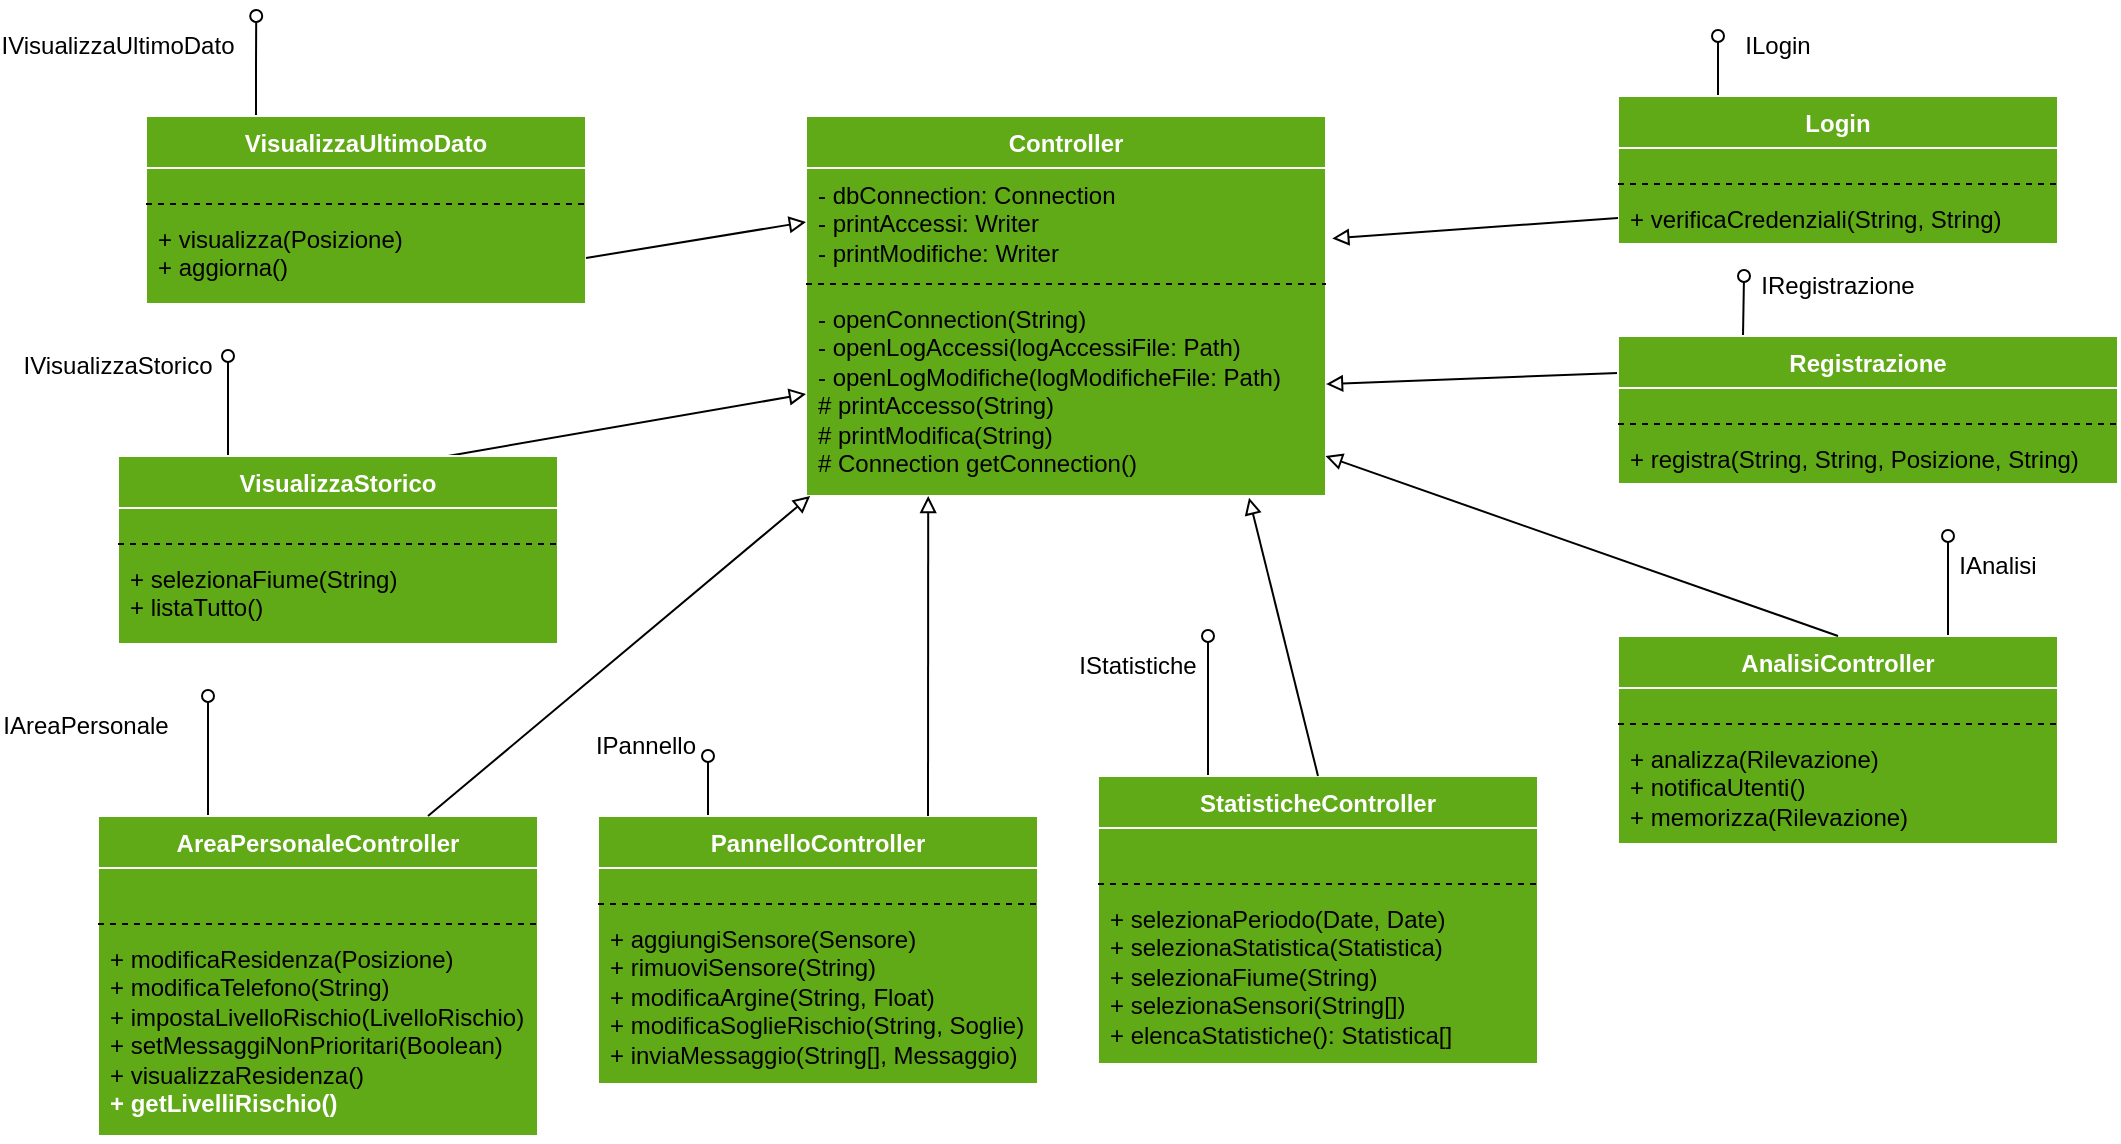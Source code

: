 <mxfile version="27.0.9">
  <diagram name="Pagina-1" id="v2iPNRDdluznMMyifvXb">
    <mxGraphModel dx="1097" dy="760" grid="1" gridSize="10" guides="1" tooltips="1" connect="1" arrows="1" fold="1" page="1" pageScale="1" pageWidth="827" pageHeight="1169" math="0" shadow="0">
      <root>
        <mxCell id="0" />
        <mxCell id="1" parent="0" />
        <mxCell id="ZsCVXoBuxW4i0PFWi5AK-1" value="Controller" style="swimlane;fontStyle=1;align=center;verticalAlign=top;childLayout=stackLayout;horizontal=1;startSize=26;horizontalStack=0;resizeParent=1;resizeParentMax=0;resizeLast=0;collapsible=1;marginBottom=0;whiteSpace=wrap;html=1;fillColor=#60a917;fontColor=#ffffff;strokeColor=#FFFFFF;swimlaneFillColor=#60A917;" parent="1" vertex="1">
          <mxGeometry x="480" y="90" width="260" height="190" as="geometry" />
        </mxCell>
        <mxCell id="ZsCVXoBuxW4i0PFWi5AK-2" value="- dbConnection: Connection&lt;br&gt;- printAccessi: Writer&lt;br&gt;- printModifiche: Writer" style="text;strokeColor=none;fillColor=none;align=left;verticalAlign=top;spacingLeft=4;spacingRight=4;overflow=hidden;rotatable=0;points=[[0,0.5],[1,0.5]];portConstraint=eastwest;whiteSpace=wrap;html=1;" parent="ZsCVXoBuxW4i0PFWi5AK-1" vertex="1">
          <mxGeometry y="26" width="260" height="54" as="geometry" />
        </mxCell>
        <mxCell id="ZsCVXoBuxW4i0PFWi5AK-3" value="" style="line;strokeWidth=1;fillColor=#60a917;align=left;verticalAlign=middle;spacingTop=-1;spacingLeft=3;spacingRight=3;rotatable=0;labelPosition=right;points=[];portConstraint=eastwest;strokeColor=default;fontColor=#ffffff;gradientColor=none;dashed=1;" parent="ZsCVXoBuxW4i0PFWi5AK-1" vertex="1">
          <mxGeometry y="80" width="260" height="8" as="geometry" />
        </mxCell>
        <mxCell id="ZsCVXoBuxW4i0PFWi5AK-4" value="- openConnection(String)&lt;br&gt;- openLogAccessi(logAccessiFile: Path)&lt;br&gt;- openLogModifiche(logModificheFile: Path)&lt;br&gt;# printAccesso(String)&lt;br&gt;# printModifica(String)&lt;br&gt;# Connection getConnection()" style="text;strokeColor=none;fillColor=none;align=left;verticalAlign=top;spacingLeft=4;spacingRight=4;overflow=hidden;rotatable=0;points=[[0,0.5],[1,0.5]];portConstraint=eastwest;whiteSpace=wrap;html=1;" parent="ZsCVXoBuxW4i0PFWi5AK-1" vertex="1">
          <mxGeometry y="88" width="260" height="102" as="geometry" />
        </mxCell>
        <mxCell id="ZsCVXoBuxW4i0PFWi5AK-47" style="edgeStyle=orthogonalEdgeStyle;rounded=0;orthogonalLoop=1;jettySize=auto;html=1;exitX=0.25;exitY=0;exitDx=0;exitDy=0;endArrow=oval;endFill=0;" parent="1" source="ZsCVXoBuxW4i0PFWi5AK-5" edge="1">
          <mxGeometry relative="1" as="geometry">
            <mxPoint x="431" y="410" as="targetPoint" />
          </mxGeometry>
        </mxCell>
        <mxCell id="ZsCVXoBuxW4i0PFWi5AK-5" value="PannelloController" style="swimlane;fontStyle=1;align=center;verticalAlign=top;childLayout=stackLayout;horizontal=1;startSize=26;horizontalStack=0;resizeParent=1;resizeParentMax=0;resizeLast=0;collapsible=1;marginBottom=0;whiteSpace=wrap;html=1;swimlaneFillColor=#60A917;fillColor=#60A917;fontColor=#FFFFFF;strokeColor=#FFFFFF;" parent="1" vertex="1">
          <mxGeometry x="376" y="440" width="220" height="134" as="geometry" />
        </mxCell>
        <mxCell id="zAOkc7LwtYn2oZmOYGSj-4" style="line;strokeWidth=1;fillColor=none;align=left;verticalAlign=middle;spacingTop=-1;spacingLeft=3;spacingRight=3;rotatable=0;labelPosition=right;points=[];portConstraint=eastwest;strokeColor=none;dashed=1;" parent="ZsCVXoBuxW4i0PFWi5AK-5" vertex="1">
          <mxGeometry y="26" width="220" height="14" as="geometry" />
        </mxCell>
        <mxCell id="ZsCVXoBuxW4i0PFWi5AK-6" value="" style="line;strokeWidth=1;fillColor=none;align=left;verticalAlign=middle;spacingTop=-1;spacingLeft=3;spacingRight=3;rotatable=0;labelPosition=right;points=[];portConstraint=eastwest;strokeColor=default;dashed=1;" parent="ZsCVXoBuxW4i0PFWi5AK-5" vertex="1">
          <mxGeometry y="40" width="220" height="8" as="geometry" />
        </mxCell>
        <mxCell id="ZsCVXoBuxW4i0PFWi5AK-7" value="+ aggiungiSensore(Sensore)&lt;div&gt;+ rimuoviSensore(String)&lt;/div&gt;&lt;div&gt;+ modificaArgine(String, Float)&lt;/div&gt;&lt;div&gt;+ modificaSoglieRischio(String, Soglie)&lt;/div&gt;&lt;div&gt;+ inviaMessaggio(String[], Messaggio)&lt;/div&gt;&lt;div&gt;&lt;br&gt;&lt;/div&gt;" style="text;strokeColor=none;fillColor=none;align=left;verticalAlign=top;spacingLeft=4;spacingRight=4;overflow=hidden;rotatable=0;points=[[0,0.5],[1,0.5]];portConstraint=eastwest;whiteSpace=wrap;html=1;" parent="ZsCVXoBuxW4i0PFWi5AK-5" vertex="1">
          <mxGeometry y="48" width="220" height="86" as="geometry" />
        </mxCell>
        <mxCell id="ZsCVXoBuxW4i0PFWi5AK-9" value="IPannello" style="text;strokeColor=none;align=center;fillColor=none;html=1;verticalAlign=middle;whiteSpace=wrap;rounded=0;" parent="1" vertex="1">
          <mxGeometry x="370" y="390" width="60" height="30" as="geometry" />
        </mxCell>
        <mxCell id="LfCt-tGbMtgAmulj6y8o-1" style="edgeStyle=orthogonalEdgeStyle;rounded=0;orthogonalLoop=1;jettySize=auto;html=1;exitX=0.25;exitY=0;exitDx=0;exitDy=0;endArrow=oval;endFill=0;" edge="1" parent="1" source="ZsCVXoBuxW4i0PFWi5AK-11">
          <mxGeometry relative="1" as="geometry">
            <mxPoint x="205.105" y="40" as="targetPoint" />
          </mxGeometry>
        </mxCell>
        <mxCell id="ZsCVXoBuxW4i0PFWi5AK-11" value="VisualizzaUltimoDato" style="swimlane;fontStyle=1;align=center;verticalAlign=top;childLayout=stackLayout;horizontal=1;startSize=26;horizontalStack=0;resizeParent=1;resizeParentMax=0;resizeLast=0;collapsible=1;marginBottom=0;whiteSpace=wrap;html=1;swimlaneFillColor=#60A917;fillColor=#60A917;fontColor=#FFFFFF;strokeColor=#FFFFFF;" parent="1" vertex="1">
          <mxGeometry x="150" y="90" width="220" height="94" as="geometry" />
        </mxCell>
        <mxCell id="zAOkc7LwtYn2oZmOYGSj-1" style="line;strokeWidth=1;fillColor=none;align=left;verticalAlign=middle;spacingTop=-1;spacingLeft=3;spacingRight=3;rotatable=0;labelPosition=right;points=[];portConstraint=eastwest;strokeColor=none;" parent="ZsCVXoBuxW4i0PFWi5AK-11" vertex="1">
          <mxGeometry y="26" width="220" height="14" as="geometry" />
        </mxCell>
        <mxCell id="ZsCVXoBuxW4i0PFWi5AK-12" value="" style="line;strokeWidth=1;fillColor=none;align=left;verticalAlign=middle;spacingTop=-1;spacingLeft=3;spacingRight=3;rotatable=0;labelPosition=right;points=[];portConstraint=eastwest;strokeColor=default;dashed=1;" parent="ZsCVXoBuxW4i0PFWi5AK-11" vertex="1">
          <mxGeometry y="40" width="220" height="8" as="geometry" />
        </mxCell>
        <mxCell id="ZsCVXoBuxW4i0PFWi5AK-13" value="+ visualizza(Posizione)&lt;div&gt;+ aggiorna()&lt;/div&gt;" style="text;strokeColor=none;fillColor=none;align=left;verticalAlign=top;spacingLeft=4;spacingRight=4;overflow=hidden;rotatable=0;points=[[0,0.5],[1,0.5]];portConstraint=eastwest;whiteSpace=wrap;html=1;" parent="ZsCVXoBuxW4i0PFWi5AK-11" vertex="1">
          <mxGeometry y="48" width="220" height="46" as="geometry" />
        </mxCell>
        <mxCell id="ZsCVXoBuxW4i0PFWi5AK-14" value="IVisualizzaUltimoDato" style="text;strokeColor=none;align=center;fillColor=none;html=1;verticalAlign=middle;whiteSpace=wrap;rounded=0;" parent="1" vertex="1">
          <mxGeometry x="106" y="40" width="60" height="30" as="geometry" />
        </mxCell>
        <mxCell id="ZsCVXoBuxW4i0PFWi5AK-48" style="rounded=0;orthogonalLoop=1;jettySize=auto;html=1;exitX=0.75;exitY=0;exitDx=0;exitDy=0;entryX=0;entryY=0.5;entryDx=0;entryDy=0;endArrow=block;endFill=0;" parent="1" source="ZsCVXoBuxW4i0PFWi5AK-21" target="ZsCVXoBuxW4i0PFWi5AK-4" edge="1">
          <mxGeometry relative="1" as="geometry" />
        </mxCell>
        <mxCell id="zAOkc7LwtYn2oZmOYGSj-13" style="edgeStyle=orthogonalEdgeStyle;rounded=0;orthogonalLoop=1;jettySize=auto;html=1;exitX=0.25;exitY=0;exitDx=0;exitDy=0;endArrow=oval;endFill=0;" parent="1" source="ZsCVXoBuxW4i0PFWi5AK-21" edge="1">
          <mxGeometry relative="1" as="geometry">
            <mxPoint x="191" y="210" as="targetPoint" />
          </mxGeometry>
        </mxCell>
        <mxCell id="ZsCVXoBuxW4i0PFWi5AK-21" value="VisualizzaStorico" style="swimlane;fontStyle=1;align=center;verticalAlign=top;childLayout=stackLayout;horizontal=1;startSize=26;horizontalStack=0;resizeParent=1;resizeParentMax=0;resizeLast=0;collapsible=1;marginBottom=0;whiteSpace=wrap;html=1;swimlaneFillColor=#60A917;fillColor=#60A917;fontColor=#FFFFFF;strokeColor=#FFFFFF;" parent="1" vertex="1">
          <mxGeometry x="136" y="260" width="220" height="94" as="geometry" />
        </mxCell>
        <mxCell id="zAOkc7LwtYn2oZmOYGSj-2" style="line;strokeWidth=1;fillColor=none;align=left;verticalAlign=middle;spacingTop=-1;spacingLeft=3;spacingRight=3;rotatable=0;labelPosition=right;points=[];portConstraint=eastwest;strokeColor=none;" parent="ZsCVXoBuxW4i0PFWi5AK-21" vertex="1">
          <mxGeometry y="26" width="220" height="14" as="geometry" />
        </mxCell>
        <mxCell id="ZsCVXoBuxW4i0PFWi5AK-22" value="" style="line;strokeWidth=1;fillColor=none;align=left;verticalAlign=middle;spacingTop=-1;spacingLeft=3;spacingRight=3;rotatable=0;labelPosition=right;points=[];portConstraint=eastwest;strokeColor=default;dashed=1;" parent="ZsCVXoBuxW4i0PFWi5AK-21" vertex="1">
          <mxGeometry y="40" width="220" height="8" as="geometry" />
        </mxCell>
        <mxCell id="ZsCVXoBuxW4i0PFWi5AK-23" value="+ selezionaFiume(String)&lt;div&gt;+ listaTutto()&lt;/div&gt;" style="text;strokeColor=none;fillColor=none;align=left;verticalAlign=top;spacingLeft=4;spacingRight=4;overflow=hidden;rotatable=0;points=[[0,0.5],[1,0.5]];portConstraint=eastwest;whiteSpace=wrap;html=1;" parent="ZsCVXoBuxW4i0PFWi5AK-21" vertex="1">
          <mxGeometry y="48" width="220" height="46" as="geometry" />
        </mxCell>
        <mxCell id="ZsCVXoBuxW4i0PFWi5AK-39" style="edgeStyle=orthogonalEdgeStyle;rounded=0;orthogonalLoop=1;jettySize=auto;html=1;exitX=0.25;exitY=0;exitDx=0;exitDy=0;endArrow=oval;endFill=0;" parent="1" source="ZsCVXoBuxW4i0PFWi5AK-24" edge="1">
          <mxGeometry relative="1" as="geometry">
            <mxPoint x="181" y="380" as="targetPoint" />
          </mxGeometry>
        </mxCell>
        <mxCell id="ZsCVXoBuxW4i0PFWi5AK-24" value="AreaPersonaleController" style="swimlane;fontStyle=1;align=center;verticalAlign=top;childLayout=stackLayout;horizontal=1;startSize=26;horizontalStack=0;resizeParent=1;resizeParentMax=0;resizeLast=0;collapsible=1;marginBottom=0;whiteSpace=wrap;html=1;swimlaneFillColor=#60A917;fillColor=#60A917;fontColor=#FFFFFF;strokeColor=#FFFFFF;" parent="1" vertex="1">
          <mxGeometry x="126" y="440" width="220" height="160" as="geometry" />
        </mxCell>
        <mxCell id="zAOkc7LwtYn2oZmOYGSj-3" style="line;strokeWidth=1;fillColor=none;align=left;verticalAlign=middle;spacingTop=-1;spacingLeft=3;spacingRight=3;rotatable=0;labelPosition=right;points=[];portConstraint=eastwest;strokeColor=none;dashed=1;" parent="ZsCVXoBuxW4i0PFWi5AK-24" vertex="1">
          <mxGeometry y="26" width="220" height="24" as="geometry" />
        </mxCell>
        <mxCell id="ZsCVXoBuxW4i0PFWi5AK-25" value="" style="line;strokeWidth=1;fillColor=none;align=left;verticalAlign=middle;spacingTop=-1;spacingLeft=3;spacingRight=3;rotatable=0;labelPosition=right;points=[];portConstraint=eastwest;strokeColor=default;dashed=1;" parent="ZsCVXoBuxW4i0PFWi5AK-24" vertex="1">
          <mxGeometry y="50" width="220" height="8" as="geometry" />
        </mxCell>
        <mxCell id="ZsCVXoBuxW4i0PFWi5AK-26" value="+ modificaResidenza(Posizione)&lt;div&gt;+ modificaTelefono(String)&lt;br&gt;&lt;div&gt;+ impostaLivelloRischio(LivelloRischio)&lt;/div&gt;&lt;/div&gt;&lt;div&gt;+ setMessaggiNonPrioritari(Boolean)&lt;/div&gt;&lt;div&gt;+ visualizzaResidenza()&lt;/div&gt;&lt;div&gt;&lt;font style=&quot;color: rgb(255, 255, 255);&quot;&gt;&lt;b&gt;+ getLivelliRischio()&lt;/b&gt;&lt;/font&gt;&lt;/div&gt;" style="text;strokeColor=none;fillColor=none;align=left;verticalAlign=top;spacingLeft=4;spacingRight=4;overflow=hidden;rotatable=0;points=[[0,0.5],[1,0.5]];portConstraint=eastwest;whiteSpace=wrap;html=1;" parent="ZsCVXoBuxW4i0PFWi5AK-24" vertex="1">
          <mxGeometry y="58" width="220" height="102" as="geometry" />
        </mxCell>
        <mxCell id="ZsCVXoBuxW4i0PFWi5AK-42" style="edgeStyle=orthogonalEdgeStyle;rounded=0;orthogonalLoop=1;jettySize=auto;html=1;exitX=0.25;exitY=0;exitDx=0;exitDy=0;endArrow=oval;endFill=0;" parent="1" source="ZsCVXoBuxW4i0PFWi5AK-27" edge="1">
          <mxGeometry relative="1" as="geometry">
            <mxPoint x="681" y="350" as="targetPoint" />
          </mxGeometry>
        </mxCell>
        <mxCell id="ZsCVXoBuxW4i0PFWi5AK-27" value="StatisticheController" style="swimlane;fontStyle=1;align=center;verticalAlign=top;childLayout=stackLayout;horizontal=1;startSize=26;horizontalStack=0;resizeParent=1;resizeParentMax=0;resizeLast=0;collapsible=1;marginBottom=0;whiteSpace=wrap;html=1;swimlaneFillColor=#60A917;fillColor=#60A917;fontColor=#FFFFFF;strokeColor=#FFFFFF;" parent="1" vertex="1">
          <mxGeometry x="626" y="420" width="220" height="144" as="geometry" />
        </mxCell>
        <mxCell id="zAOkc7LwtYn2oZmOYGSj-5" style="line;strokeWidth=1;fillColor=none;align=left;verticalAlign=middle;spacingTop=-1;spacingLeft=3;spacingRight=3;rotatable=0;labelPosition=right;points=[];portConstraint=eastwest;strokeColor=none;dashed=1;" parent="ZsCVXoBuxW4i0PFWi5AK-27" vertex="1">
          <mxGeometry y="26" width="220" height="24" as="geometry" />
        </mxCell>
        <mxCell id="ZsCVXoBuxW4i0PFWi5AK-28" value="" style="line;strokeWidth=1;fillColor=none;align=left;verticalAlign=middle;spacingTop=-1;spacingLeft=3;spacingRight=3;rotatable=0;labelPosition=right;points=[];portConstraint=eastwest;strokeColor=default;dashed=1;" parent="ZsCVXoBuxW4i0PFWi5AK-27" vertex="1">
          <mxGeometry y="50" width="220" height="8" as="geometry" />
        </mxCell>
        <mxCell id="ZsCVXoBuxW4i0PFWi5AK-29" value="+ selezionaPeriodo(Date, Date)&lt;div&gt;+ selezionaStatistica(Statistica)&lt;/div&gt;&lt;div&gt;+ selezionaFiume(String)&lt;/div&gt;&lt;div&gt;+ selezionaSensori(String[])&lt;/div&gt;&lt;div&gt;+ elencaStatistiche(): Statistica[]&lt;/div&gt;" style="text;strokeColor=none;fillColor=none;align=left;verticalAlign=top;spacingLeft=4;spacingRight=4;overflow=hidden;rotatable=0;points=[[0,0.5],[1,0.5]];portConstraint=eastwest;whiteSpace=wrap;html=1;" parent="ZsCVXoBuxW4i0PFWi5AK-27" vertex="1">
          <mxGeometry y="58" width="220" height="86" as="geometry" />
        </mxCell>
        <mxCell id="ZsCVXoBuxW4i0PFWi5AK-41" style="edgeStyle=orthogonalEdgeStyle;rounded=0;orthogonalLoop=1;jettySize=auto;html=1;exitX=0.25;exitY=0;exitDx=0;exitDy=0;endArrow=oval;endFill=0;" parent="1" source="ZsCVXoBuxW4i0PFWi5AK-30" edge="1">
          <mxGeometry relative="1" as="geometry">
            <mxPoint x="936" y="50" as="targetPoint" />
          </mxGeometry>
        </mxCell>
        <mxCell id="ZsCVXoBuxW4i0PFWi5AK-30" value="Login" style="swimlane;fontStyle=1;align=center;verticalAlign=top;childLayout=stackLayout;horizontal=1;startSize=26;horizontalStack=0;resizeParent=1;resizeParentMax=0;resizeLast=0;collapsible=1;marginBottom=0;whiteSpace=wrap;html=1;swimlaneFillColor=#60A917;fillColor=#60A917;fontColor=#FFFFFF;strokeColor=#FFFFFF;" parent="1" vertex="1">
          <mxGeometry x="886" y="80" width="220" height="74" as="geometry" />
        </mxCell>
        <mxCell id="zAOkc7LwtYn2oZmOYGSj-7" style="line;strokeWidth=1;fillColor=none;align=left;verticalAlign=middle;spacingTop=-1;spacingLeft=3;spacingRight=3;rotatable=0;labelPosition=right;points=[];portConstraint=eastwest;strokeColor=none;dashed=1;" parent="ZsCVXoBuxW4i0PFWi5AK-30" vertex="1">
          <mxGeometry y="26" width="220" height="14" as="geometry" />
        </mxCell>
        <mxCell id="ZsCVXoBuxW4i0PFWi5AK-31" value="" style="line;strokeWidth=1;fillColor=none;align=left;verticalAlign=middle;spacingTop=-1;spacingLeft=3;spacingRight=3;rotatable=0;labelPosition=right;points=[];portConstraint=eastwest;strokeColor=default;dashed=1;" parent="ZsCVXoBuxW4i0PFWi5AK-30" vertex="1">
          <mxGeometry y="40" width="220" height="8" as="geometry" />
        </mxCell>
        <mxCell id="ZsCVXoBuxW4i0PFWi5AK-32" value="+ verificaCredenziali(String, String)" style="text;strokeColor=none;fillColor=none;align=left;verticalAlign=top;spacingLeft=4;spacingRight=4;overflow=hidden;rotatable=0;points=[[0,0.5],[1,0.5]];portConstraint=eastwest;whiteSpace=wrap;html=1;" parent="ZsCVXoBuxW4i0PFWi5AK-30" vertex="1">
          <mxGeometry y="48" width="220" height="26" as="geometry" />
        </mxCell>
        <mxCell id="ZsCVXoBuxW4i0PFWi5AK-46" style="edgeStyle=orthogonalEdgeStyle;rounded=0;orthogonalLoop=1;jettySize=auto;html=1;exitX=0.25;exitY=0;exitDx=0;exitDy=0;endArrow=oval;endFill=0;" parent="1" source="ZsCVXoBuxW4i0PFWi5AK-33" edge="1">
          <mxGeometry relative="1" as="geometry">
            <mxPoint x="949" y="170" as="targetPoint" />
          </mxGeometry>
        </mxCell>
        <mxCell id="ZsCVXoBuxW4i0PFWi5AK-55" style="rounded=0;orthogonalLoop=1;jettySize=auto;html=1;exitX=0;exitY=0.25;exitDx=0;exitDy=0;endArrow=block;endFill=0;" parent="1" source="ZsCVXoBuxW4i0PFWi5AK-33" target="ZsCVXoBuxW4i0PFWi5AK-4" edge="1">
          <mxGeometry relative="1" as="geometry" />
        </mxCell>
        <mxCell id="ZsCVXoBuxW4i0PFWi5AK-33" value="Registrazione" style="swimlane;fontStyle=1;align=center;verticalAlign=top;childLayout=stackLayout;horizontal=1;startSize=26;horizontalStack=0;resizeParent=1;resizeParentMax=0;resizeLast=0;collapsible=1;marginBottom=0;whiteSpace=wrap;html=1;swimlaneFillColor=#60A917;fillColor=#60A917;fontColor=#FFFFFF;strokeColor=#FFFFFF;" parent="1" vertex="1">
          <mxGeometry x="886" y="200" width="250" height="74" as="geometry" />
        </mxCell>
        <mxCell id="zAOkc7LwtYn2oZmOYGSj-8" style="line;strokeWidth=1;fillColor=none;align=left;verticalAlign=middle;spacingTop=-1;spacingLeft=3;spacingRight=3;rotatable=0;labelPosition=right;points=[];portConstraint=eastwest;strokeColor=none;dashed=1;" parent="ZsCVXoBuxW4i0PFWi5AK-33" vertex="1">
          <mxGeometry y="26" width="250" height="14" as="geometry" />
        </mxCell>
        <mxCell id="ZsCVXoBuxW4i0PFWi5AK-34" value="" style="line;strokeWidth=1;fillColor=none;align=left;verticalAlign=middle;spacingTop=-1;spacingLeft=3;spacingRight=3;rotatable=0;labelPosition=right;points=[];portConstraint=eastwest;strokeColor=default;dashed=1;" parent="ZsCVXoBuxW4i0PFWi5AK-33" vertex="1">
          <mxGeometry y="40" width="250" height="8" as="geometry" />
        </mxCell>
        <mxCell id="ZsCVXoBuxW4i0PFWi5AK-35" value="+ registra(String, String, Posizione, String)" style="text;strokeColor=none;fillColor=none;align=left;verticalAlign=top;spacingLeft=4;spacingRight=4;overflow=hidden;rotatable=0;points=[[0,0.5],[1,0.5]];portConstraint=eastwest;whiteSpace=wrap;html=1;" parent="ZsCVXoBuxW4i0PFWi5AK-33" vertex="1">
          <mxGeometry y="48" width="250" height="26" as="geometry" />
        </mxCell>
        <mxCell id="zAOkc7LwtYn2oZmOYGSj-20" style="edgeStyle=orthogonalEdgeStyle;rounded=0;orthogonalLoop=1;jettySize=auto;html=1;exitX=0.75;exitY=0;exitDx=0;exitDy=0;endArrow=oval;endFill=0;" parent="1" source="ZsCVXoBuxW4i0PFWi5AK-36" edge="1">
          <mxGeometry relative="1" as="geometry">
            <mxPoint x="1051" y="300" as="targetPoint" />
          </mxGeometry>
        </mxCell>
        <mxCell id="ZsCVXoBuxW4i0PFWi5AK-36" value="AnalisiController" style="swimlane;fontStyle=1;align=center;verticalAlign=top;childLayout=stackLayout;horizontal=1;startSize=26;horizontalStack=0;resizeParent=1;resizeParentMax=0;resizeLast=0;collapsible=1;marginBottom=0;whiteSpace=wrap;html=1;swimlaneFillColor=#60A917;fillColor=#60A917;fontColor=#FFFFFF;strokeColor=#FFFFFF;" parent="1" vertex="1">
          <mxGeometry x="886" y="350" width="220" height="104" as="geometry" />
        </mxCell>
        <mxCell id="zAOkc7LwtYn2oZmOYGSj-6" style="line;strokeWidth=1;fillColor=none;align=left;verticalAlign=middle;spacingTop=-1;spacingLeft=3;spacingRight=3;rotatable=0;labelPosition=right;points=[];portConstraint=eastwest;strokeColor=none;dashed=1;" parent="ZsCVXoBuxW4i0PFWi5AK-36" vertex="1">
          <mxGeometry y="26" width="220" height="14" as="geometry" />
        </mxCell>
        <mxCell id="ZsCVXoBuxW4i0PFWi5AK-37" value="" style="line;strokeWidth=1;fillColor=none;align=left;verticalAlign=middle;spacingTop=-1;spacingLeft=3;spacingRight=3;rotatable=0;labelPosition=right;points=[];portConstraint=eastwest;strokeColor=default;dashed=1;" parent="ZsCVXoBuxW4i0PFWi5AK-36" vertex="1">
          <mxGeometry y="40" width="220" height="8" as="geometry" />
        </mxCell>
        <mxCell id="ZsCVXoBuxW4i0PFWi5AK-38" value="+ analizza(Rilevazione)&lt;div&gt;+ notificaUtenti()&lt;/div&gt;&lt;div&gt;+ memorizza(Rilevazione)&lt;/div&gt;" style="text;strokeColor=none;fillColor=none;align=left;verticalAlign=top;spacingLeft=4;spacingRight=4;overflow=hidden;rotatable=0;points=[[0,0.5],[1,0.5]];portConstraint=eastwest;whiteSpace=wrap;html=1;" parent="ZsCVXoBuxW4i0PFWi5AK-36" vertex="1">
          <mxGeometry y="48" width="220" height="56" as="geometry" />
        </mxCell>
        <mxCell id="ZsCVXoBuxW4i0PFWi5AK-49" style="rounded=0;orthogonalLoop=1;jettySize=auto;html=1;exitX=1;exitY=0.5;exitDx=0;exitDy=0;entryX=0;entryY=0.5;entryDx=0;entryDy=0;endArrow=block;endFill=0;" parent="1" source="ZsCVXoBuxW4i0PFWi5AK-13" target="ZsCVXoBuxW4i0PFWi5AK-2" edge="1">
          <mxGeometry relative="1" as="geometry" />
        </mxCell>
        <mxCell id="ZsCVXoBuxW4i0PFWi5AK-50" style="rounded=0;orthogonalLoop=1;jettySize=auto;html=1;exitX=0.75;exitY=0;exitDx=0;exitDy=0;entryX=0.235;entryY=1;entryDx=0;entryDy=0;entryPerimeter=0;endArrow=block;endFill=0;" parent="1" source="ZsCVXoBuxW4i0PFWi5AK-5" target="ZsCVXoBuxW4i0PFWi5AK-4" edge="1">
          <mxGeometry relative="1" as="geometry" />
        </mxCell>
        <mxCell id="ZsCVXoBuxW4i0PFWi5AK-51" style="rounded=0;orthogonalLoop=1;jettySize=auto;html=1;exitX=0.5;exitY=0;exitDx=0;exitDy=0;entryX=0.852;entryY=1.008;entryDx=0;entryDy=0;entryPerimeter=0;endArrow=block;endFill=0;" parent="1" source="ZsCVXoBuxW4i0PFWi5AK-27" target="ZsCVXoBuxW4i0PFWi5AK-4" edge="1">
          <mxGeometry relative="1" as="geometry" />
        </mxCell>
        <mxCell id="ZsCVXoBuxW4i0PFWi5AK-52" style="rounded=0;orthogonalLoop=1;jettySize=auto;html=1;exitX=0.75;exitY=0;exitDx=0;exitDy=0;entryX=0.008;entryY=1;entryDx=0;entryDy=0;entryPerimeter=0;endArrow=block;endFill=0;" parent="1" source="ZsCVXoBuxW4i0PFWi5AK-24" target="ZsCVXoBuxW4i0PFWi5AK-4" edge="1">
          <mxGeometry relative="1" as="geometry" />
        </mxCell>
        <mxCell id="ZsCVXoBuxW4i0PFWi5AK-56" style="rounded=0;orthogonalLoop=1;jettySize=auto;html=1;exitX=0.5;exitY=0;exitDx=0;exitDy=0;entryX=0.999;entryY=0.804;entryDx=0;entryDy=0;entryPerimeter=0;endArrow=block;endFill=0;" parent="1" source="ZsCVXoBuxW4i0PFWi5AK-36" target="ZsCVXoBuxW4i0PFWi5AK-4" edge="1">
          <mxGeometry relative="1" as="geometry" />
        </mxCell>
        <mxCell id="ZsCVXoBuxW4i0PFWi5AK-57" style="rounded=0;orthogonalLoop=1;jettySize=auto;html=1;exitX=0;exitY=0.5;exitDx=0;exitDy=0;entryX=1.012;entryY=0.652;entryDx=0;entryDy=0;entryPerimeter=0;endArrow=block;endFill=0;" parent="1" source="ZsCVXoBuxW4i0PFWi5AK-32" target="ZsCVXoBuxW4i0PFWi5AK-2" edge="1">
          <mxGeometry relative="1" as="geometry" />
        </mxCell>
        <mxCell id="zAOkc7LwtYn2oZmOYGSj-14" value="IVisualizzaStorico" style="text;strokeColor=none;align=center;fillColor=none;html=1;verticalAlign=middle;whiteSpace=wrap;rounded=0;" parent="1" vertex="1">
          <mxGeometry x="106" y="200" width="60" height="30" as="geometry" />
        </mxCell>
        <mxCell id="zAOkc7LwtYn2oZmOYGSj-15" value="IAreaPersonale" style="text;strokeColor=none;align=center;fillColor=none;html=1;verticalAlign=middle;whiteSpace=wrap;rounded=0;" parent="1" vertex="1">
          <mxGeometry x="90" y="380" width="60" height="30" as="geometry" />
        </mxCell>
        <mxCell id="zAOkc7LwtYn2oZmOYGSj-16" value="IStatistiche" style="text;strokeColor=none;align=center;fillColor=none;html=1;verticalAlign=middle;whiteSpace=wrap;rounded=0;" parent="1" vertex="1">
          <mxGeometry x="616" y="350" width="60" height="30" as="geometry" />
        </mxCell>
        <mxCell id="zAOkc7LwtYn2oZmOYGSj-17" value="IRegistrazione" style="text;strokeColor=none;align=center;fillColor=none;html=1;verticalAlign=middle;whiteSpace=wrap;rounded=0;" parent="1" vertex="1">
          <mxGeometry x="966" y="160" width="60" height="30" as="geometry" />
        </mxCell>
        <mxCell id="zAOkc7LwtYn2oZmOYGSj-18" value="ILogin&lt;span style=&quot;color: rgba(0, 0, 0, 0); font-family: monospace; font-size: 0px; text-align: start; text-wrap-mode: nowrap;&quot;&gt;%3CmxGraphModel%3E%3Croot%3E%3CmxCell%20id%3D%220%22%2F%3E%3CmxCell%20id%3D%221%22%20parent%3D%220%22%2F%3E%3CmxCell%20id%3D%222%22%20value%3D%22IVisualizzaUltimoDato%22%20style%3D%22text%3BstrokeColor%3Dnone%3Balign%3Dcenter%3BfillColor%3Dnone%3Bhtml%3D1%3BverticalAlign%3Dmiddle%3BwhiteSpace%3Dwrap%3Brounded%3D0%3B%22%20vertex%3D%221%22%20parent%3D%221%22%3E%3CmxGeometry%20x%3D%22-90%22%20y%3D%2220%22%20width%3D%2260%22%20height%3D%2230%22%20as%3D%22geometry%22%2F%3E%3C%2FmxCell%3E%3C%2Froot%3E%3C%2FmxGraphModel%3E&lt;/span&gt;" style="text;strokeColor=none;align=center;fillColor=none;html=1;verticalAlign=middle;whiteSpace=wrap;rounded=0;" parent="1" vertex="1">
          <mxGeometry x="936" y="40" width="60" height="30" as="geometry" />
        </mxCell>
        <mxCell id="zAOkc7LwtYn2oZmOYGSj-19" value="IAnalisi" style="text;strokeColor=none;align=center;fillColor=none;html=1;verticalAlign=middle;whiteSpace=wrap;rounded=0;" parent="1" vertex="1">
          <mxGeometry x="1046" y="300" width="60" height="30" as="geometry" />
        </mxCell>
      </root>
    </mxGraphModel>
  </diagram>
</mxfile>
